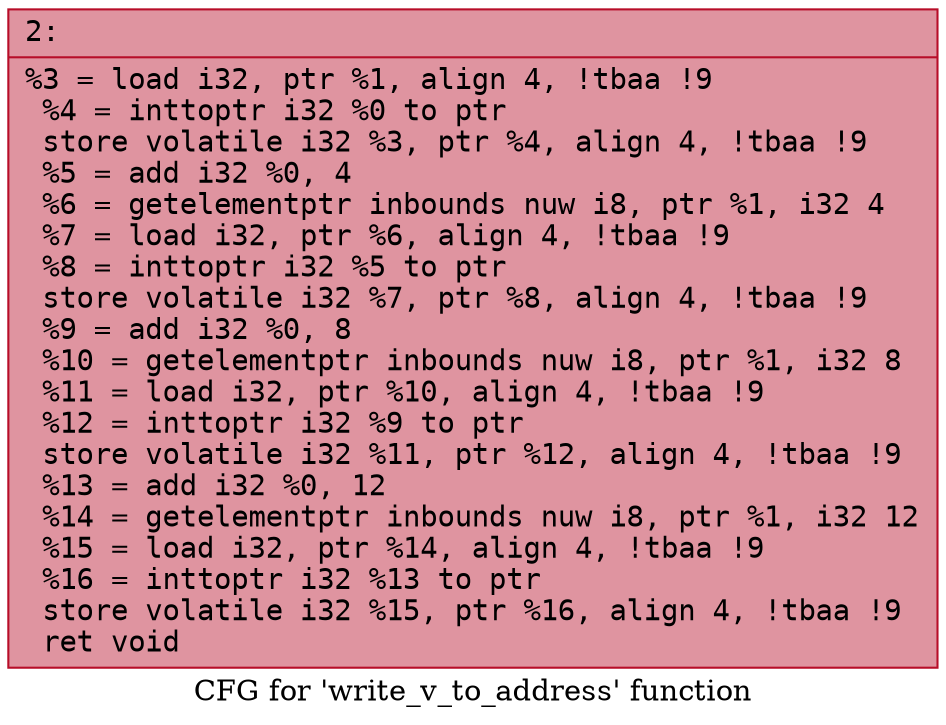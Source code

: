 digraph "CFG for 'write_v_to_address' function" {
	label="CFG for 'write_v_to_address' function";

	Node0x1d3f04c0 [shape=record,color="#b70d28ff", style=filled, fillcolor="#b70d2870" fontname="Courier",label="{2:\l|  %3 = load i32, ptr %1, align 4, !tbaa !9\l  %4 = inttoptr i32 %0 to ptr\l  store volatile i32 %3, ptr %4, align 4, !tbaa !9\l  %5 = add i32 %0, 4\l  %6 = getelementptr inbounds nuw i8, ptr %1, i32 4\l  %7 = load i32, ptr %6, align 4, !tbaa !9\l  %8 = inttoptr i32 %5 to ptr\l  store volatile i32 %7, ptr %8, align 4, !tbaa !9\l  %9 = add i32 %0, 8\l  %10 = getelementptr inbounds nuw i8, ptr %1, i32 8\l  %11 = load i32, ptr %10, align 4, !tbaa !9\l  %12 = inttoptr i32 %9 to ptr\l  store volatile i32 %11, ptr %12, align 4, !tbaa !9\l  %13 = add i32 %0, 12\l  %14 = getelementptr inbounds nuw i8, ptr %1, i32 12\l  %15 = load i32, ptr %14, align 4, !tbaa !9\l  %16 = inttoptr i32 %13 to ptr\l  store volatile i32 %15, ptr %16, align 4, !tbaa !9\l  ret void\l}"];
}
